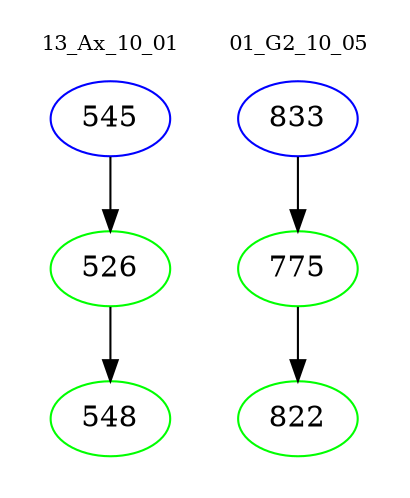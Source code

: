 digraph{
subgraph cluster_0 {
color = white
label = "13_Ax_10_01";
fontsize=10;
T0_545 [label="545", color="blue"]
T0_545 -> T0_526 [color="black"]
T0_526 [label="526", color="green"]
T0_526 -> T0_548 [color="black"]
T0_548 [label="548", color="green"]
}
subgraph cluster_1 {
color = white
label = "01_G2_10_05";
fontsize=10;
T1_833 [label="833", color="blue"]
T1_833 -> T1_775 [color="black"]
T1_775 [label="775", color="green"]
T1_775 -> T1_822 [color="black"]
T1_822 [label="822", color="green"]
}
}
